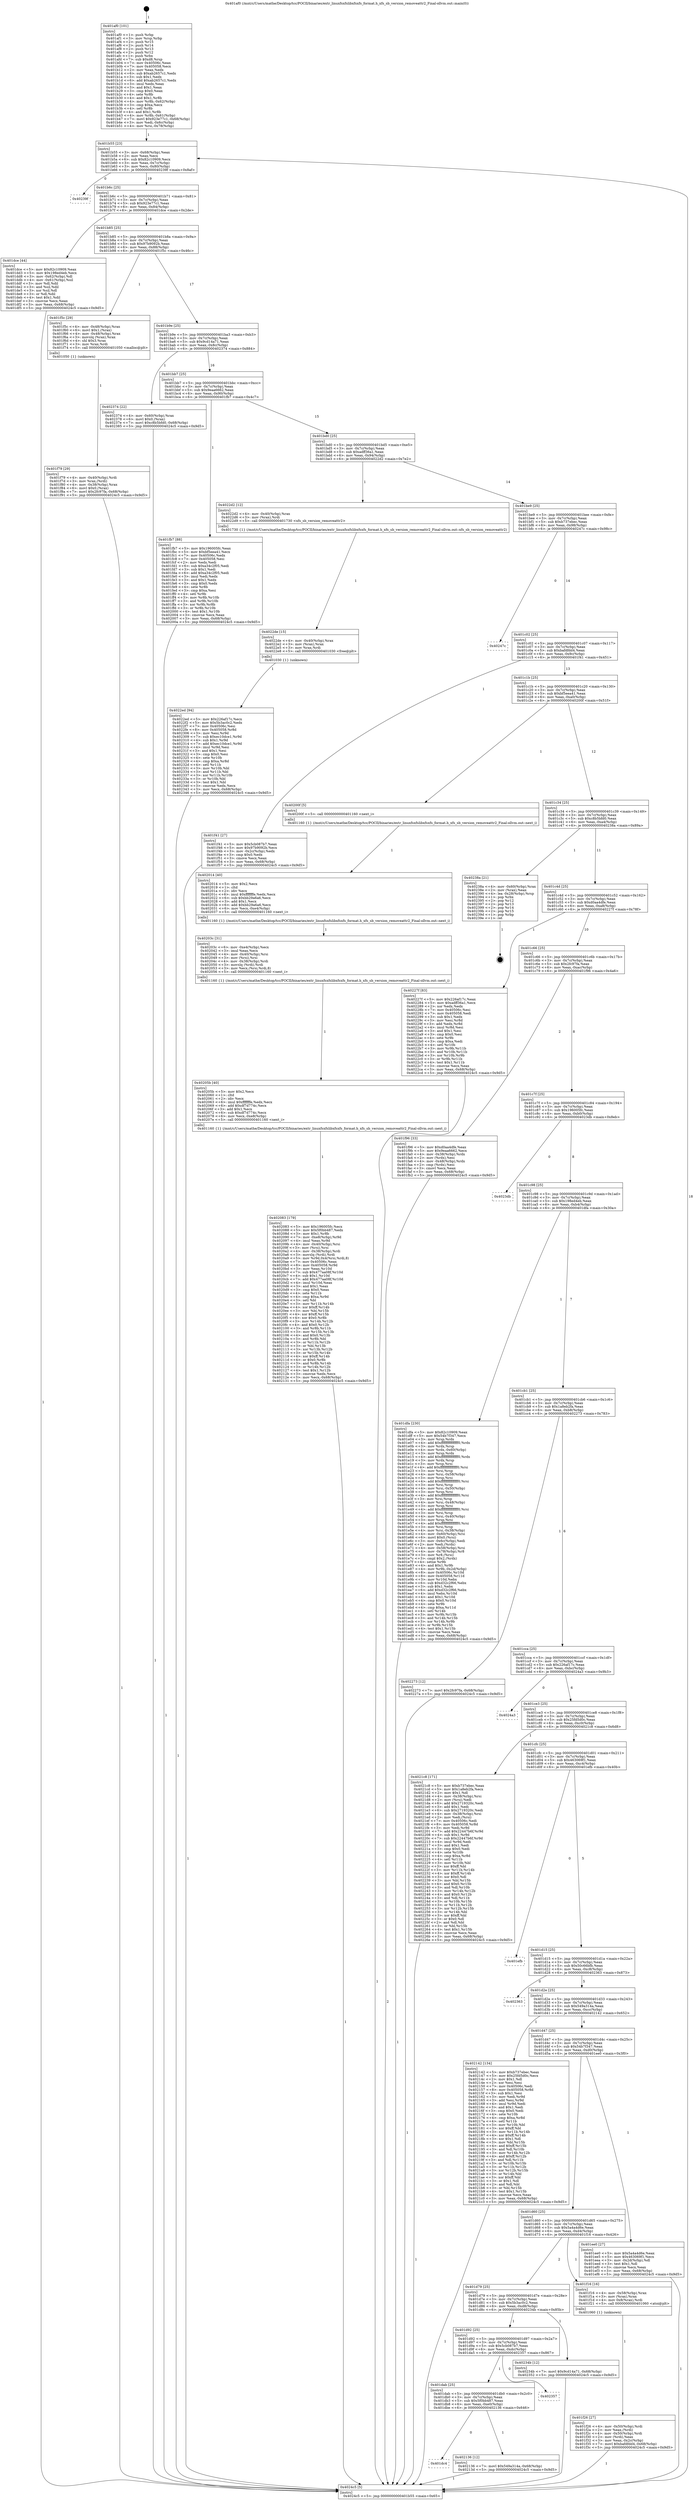 digraph "0x401af0" {
  label = "0x401af0 (/mnt/c/Users/mathe/Desktop/tcc/POCII/binaries/extr_linuxfsxfslibxfsxfs_format.h_xfs_sb_version_removeattr2_Final-ollvm.out::main(0))"
  labelloc = "t"
  node[shape=record]

  Entry [label="",width=0.3,height=0.3,shape=circle,fillcolor=black,style=filled]
  "0x401b55" [label="{
     0x401b55 [23]\l
     | [instrs]\l
     &nbsp;&nbsp;0x401b55 \<+3\>: mov -0x68(%rbp),%eax\l
     &nbsp;&nbsp;0x401b58 \<+2\>: mov %eax,%ecx\l
     &nbsp;&nbsp;0x401b5a \<+6\>: sub $0x82c10909,%ecx\l
     &nbsp;&nbsp;0x401b60 \<+3\>: mov %eax,-0x7c(%rbp)\l
     &nbsp;&nbsp;0x401b63 \<+3\>: mov %ecx,-0x80(%rbp)\l
     &nbsp;&nbsp;0x401b66 \<+6\>: je 000000000040239f \<main+0x8af\>\l
  }"]
  "0x40239f" [label="{
     0x40239f\l
  }", style=dashed]
  "0x401b6c" [label="{
     0x401b6c [25]\l
     | [instrs]\l
     &nbsp;&nbsp;0x401b6c \<+5\>: jmp 0000000000401b71 \<main+0x81\>\l
     &nbsp;&nbsp;0x401b71 \<+3\>: mov -0x7c(%rbp),%eax\l
     &nbsp;&nbsp;0x401b74 \<+5\>: sub $0x923e77c1,%eax\l
     &nbsp;&nbsp;0x401b79 \<+6\>: mov %eax,-0x84(%rbp)\l
     &nbsp;&nbsp;0x401b7f \<+6\>: je 0000000000401dce \<main+0x2de\>\l
  }"]
  Exit [label="",width=0.3,height=0.3,shape=circle,fillcolor=black,style=filled,peripheries=2]
  "0x401dce" [label="{
     0x401dce [44]\l
     | [instrs]\l
     &nbsp;&nbsp;0x401dce \<+5\>: mov $0x82c10909,%eax\l
     &nbsp;&nbsp;0x401dd3 \<+5\>: mov $0x198ed4eb,%ecx\l
     &nbsp;&nbsp;0x401dd8 \<+3\>: mov -0x62(%rbp),%dl\l
     &nbsp;&nbsp;0x401ddb \<+4\>: mov -0x61(%rbp),%sil\l
     &nbsp;&nbsp;0x401ddf \<+3\>: mov %dl,%dil\l
     &nbsp;&nbsp;0x401de2 \<+3\>: and %sil,%dil\l
     &nbsp;&nbsp;0x401de5 \<+3\>: xor %sil,%dl\l
     &nbsp;&nbsp;0x401de8 \<+3\>: or %dl,%dil\l
     &nbsp;&nbsp;0x401deb \<+4\>: test $0x1,%dil\l
     &nbsp;&nbsp;0x401def \<+3\>: cmovne %ecx,%eax\l
     &nbsp;&nbsp;0x401df2 \<+3\>: mov %eax,-0x68(%rbp)\l
     &nbsp;&nbsp;0x401df5 \<+5\>: jmp 00000000004024c5 \<main+0x9d5\>\l
  }"]
  "0x401b85" [label="{
     0x401b85 [25]\l
     | [instrs]\l
     &nbsp;&nbsp;0x401b85 \<+5\>: jmp 0000000000401b8a \<main+0x9a\>\l
     &nbsp;&nbsp;0x401b8a \<+3\>: mov -0x7c(%rbp),%eax\l
     &nbsp;&nbsp;0x401b8d \<+5\>: sub $0x97b9092b,%eax\l
     &nbsp;&nbsp;0x401b92 \<+6\>: mov %eax,-0x88(%rbp)\l
     &nbsp;&nbsp;0x401b98 \<+6\>: je 0000000000401f5c \<main+0x46c\>\l
  }"]
  "0x4024c5" [label="{
     0x4024c5 [5]\l
     | [instrs]\l
     &nbsp;&nbsp;0x4024c5 \<+5\>: jmp 0000000000401b55 \<main+0x65\>\l
  }"]
  "0x401af0" [label="{
     0x401af0 [101]\l
     | [instrs]\l
     &nbsp;&nbsp;0x401af0 \<+1\>: push %rbp\l
     &nbsp;&nbsp;0x401af1 \<+3\>: mov %rsp,%rbp\l
     &nbsp;&nbsp;0x401af4 \<+2\>: push %r15\l
     &nbsp;&nbsp;0x401af6 \<+2\>: push %r14\l
     &nbsp;&nbsp;0x401af8 \<+2\>: push %r13\l
     &nbsp;&nbsp;0x401afa \<+2\>: push %r12\l
     &nbsp;&nbsp;0x401afc \<+1\>: push %rbx\l
     &nbsp;&nbsp;0x401afd \<+7\>: sub $0xd8,%rsp\l
     &nbsp;&nbsp;0x401b04 \<+7\>: mov 0x40506c,%eax\l
     &nbsp;&nbsp;0x401b0b \<+7\>: mov 0x405058,%ecx\l
     &nbsp;&nbsp;0x401b12 \<+2\>: mov %eax,%edx\l
     &nbsp;&nbsp;0x401b14 \<+6\>: sub $0xab2657c1,%edx\l
     &nbsp;&nbsp;0x401b1a \<+3\>: sub $0x1,%edx\l
     &nbsp;&nbsp;0x401b1d \<+6\>: add $0xab2657c1,%edx\l
     &nbsp;&nbsp;0x401b23 \<+3\>: imul %edx,%eax\l
     &nbsp;&nbsp;0x401b26 \<+3\>: and $0x1,%eax\l
     &nbsp;&nbsp;0x401b29 \<+3\>: cmp $0x0,%eax\l
     &nbsp;&nbsp;0x401b2c \<+4\>: sete %r8b\l
     &nbsp;&nbsp;0x401b30 \<+4\>: and $0x1,%r8b\l
     &nbsp;&nbsp;0x401b34 \<+4\>: mov %r8b,-0x62(%rbp)\l
     &nbsp;&nbsp;0x401b38 \<+3\>: cmp $0xa,%ecx\l
     &nbsp;&nbsp;0x401b3b \<+4\>: setl %r8b\l
     &nbsp;&nbsp;0x401b3f \<+4\>: and $0x1,%r8b\l
     &nbsp;&nbsp;0x401b43 \<+4\>: mov %r8b,-0x61(%rbp)\l
     &nbsp;&nbsp;0x401b47 \<+7\>: movl $0x923e77c1,-0x68(%rbp)\l
     &nbsp;&nbsp;0x401b4e \<+3\>: mov %edi,-0x6c(%rbp)\l
     &nbsp;&nbsp;0x401b51 \<+4\>: mov %rsi,-0x78(%rbp)\l
  }"]
  "0x4022ed" [label="{
     0x4022ed [94]\l
     | [instrs]\l
     &nbsp;&nbsp;0x4022ed \<+5\>: mov $0x226af17c,%ecx\l
     &nbsp;&nbsp;0x4022f2 \<+5\>: mov $0x5b3ac0c2,%edx\l
     &nbsp;&nbsp;0x4022f7 \<+7\>: mov 0x40506c,%esi\l
     &nbsp;&nbsp;0x4022fe \<+8\>: mov 0x405058,%r8d\l
     &nbsp;&nbsp;0x402306 \<+3\>: mov %esi,%r9d\l
     &nbsp;&nbsp;0x402309 \<+7\>: sub $0xec10dce1,%r9d\l
     &nbsp;&nbsp;0x402310 \<+4\>: sub $0x1,%r9d\l
     &nbsp;&nbsp;0x402314 \<+7\>: add $0xec10dce1,%r9d\l
     &nbsp;&nbsp;0x40231b \<+4\>: imul %r9d,%esi\l
     &nbsp;&nbsp;0x40231f \<+3\>: and $0x1,%esi\l
     &nbsp;&nbsp;0x402322 \<+3\>: cmp $0x0,%esi\l
     &nbsp;&nbsp;0x402325 \<+4\>: sete %r10b\l
     &nbsp;&nbsp;0x402329 \<+4\>: cmp $0xa,%r8d\l
     &nbsp;&nbsp;0x40232d \<+4\>: setl %r11b\l
     &nbsp;&nbsp;0x402331 \<+3\>: mov %r10b,%bl\l
     &nbsp;&nbsp;0x402334 \<+3\>: and %r11b,%bl\l
     &nbsp;&nbsp;0x402337 \<+3\>: xor %r11b,%r10b\l
     &nbsp;&nbsp;0x40233a \<+3\>: or %r10b,%bl\l
     &nbsp;&nbsp;0x40233d \<+3\>: test $0x1,%bl\l
     &nbsp;&nbsp;0x402340 \<+3\>: cmovne %edx,%ecx\l
     &nbsp;&nbsp;0x402343 \<+3\>: mov %ecx,-0x68(%rbp)\l
     &nbsp;&nbsp;0x402346 \<+5\>: jmp 00000000004024c5 \<main+0x9d5\>\l
  }"]
  "0x401f5c" [label="{
     0x401f5c [29]\l
     | [instrs]\l
     &nbsp;&nbsp;0x401f5c \<+4\>: mov -0x48(%rbp),%rax\l
     &nbsp;&nbsp;0x401f60 \<+6\>: movl $0x1,(%rax)\l
     &nbsp;&nbsp;0x401f66 \<+4\>: mov -0x48(%rbp),%rax\l
     &nbsp;&nbsp;0x401f6a \<+3\>: movslq (%rax),%rax\l
     &nbsp;&nbsp;0x401f6d \<+4\>: shl $0x3,%rax\l
     &nbsp;&nbsp;0x401f71 \<+3\>: mov %rax,%rdi\l
     &nbsp;&nbsp;0x401f74 \<+5\>: call 0000000000401050 \<malloc@plt\>\l
     | [calls]\l
     &nbsp;&nbsp;0x401050 \{1\} (unknown)\l
  }"]
  "0x401b9e" [label="{
     0x401b9e [25]\l
     | [instrs]\l
     &nbsp;&nbsp;0x401b9e \<+5\>: jmp 0000000000401ba3 \<main+0xb3\>\l
     &nbsp;&nbsp;0x401ba3 \<+3\>: mov -0x7c(%rbp),%eax\l
     &nbsp;&nbsp;0x401ba6 \<+5\>: sub $0x9cd14a71,%eax\l
     &nbsp;&nbsp;0x401bab \<+6\>: mov %eax,-0x8c(%rbp)\l
     &nbsp;&nbsp;0x401bb1 \<+6\>: je 0000000000402374 \<main+0x884\>\l
  }"]
  "0x4022de" [label="{
     0x4022de [15]\l
     | [instrs]\l
     &nbsp;&nbsp;0x4022de \<+4\>: mov -0x40(%rbp),%rax\l
     &nbsp;&nbsp;0x4022e2 \<+3\>: mov (%rax),%rax\l
     &nbsp;&nbsp;0x4022e5 \<+3\>: mov %rax,%rdi\l
     &nbsp;&nbsp;0x4022e8 \<+5\>: call 0000000000401030 \<free@plt\>\l
     | [calls]\l
     &nbsp;&nbsp;0x401030 \{1\} (unknown)\l
  }"]
  "0x402374" [label="{
     0x402374 [22]\l
     | [instrs]\l
     &nbsp;&nbsp;0x402374 \<+4\>: mov -0x60(%rbp),%rax\l
     &nbsp;&nbsp;0x402378 \<+6\>: movl $0x0,(%rax)\l
     &nbsp;&nbsp;0x40237e \<+7\>: movl $0xc8b5bfd0,-0x68(%rbp)\l
     &nbsp;&nbsp;0x402385 \<+5\>: jmp 00000000004024c5 \<main+0x9d5\>\l
  }"]
  "0x401bb7" [label="{
     0x401bb7 [25]\l
     | [instrs]\l
     &nbsp;&nbsp;0x401bb7 \<+5\>: jmp 0000000000401bbc \<main+0xcc\>\l
     &nbsp;&nbsp;0x401bbc \<+3\>: mov -0x7c(%rbp),%eax\l
     &nbsp;&nbsp;0x401bbf \<+5\>: sub $0x9eaa6662,%eax\l
     &nbsp;&nbsp;0x401bc4 \<+6\>: mov %eax,-0x90(%rbp)\l
     &nbsp;&nbsp;0x401bca \<+6\>: je 0000000000401fb7 \<main+0x4c7\>\l
  }"]
  "0x401dc4" [label="{
     0x401dc4\l
  }", style=dashed]
  "0x401fb7" [label="{
     0x401fb7 [88]\l
     | [instrs]\l
     &nbsp;&nbsp;0x401fb7 \<+5\>: mov $0x196005fc,%eax\l
     &nbsp;&nbsp;0x401fbc \<+5\>: mov $0xbf5eea41,%ecx\l
     &nbsp;&nbsp;0x401fc1 \<+7\>: mov 0x40506c,%edx\l
     &nbsp;&nbsp;0x401fc8 \<+7\>: mov 0x405058,%esi\l
     &nbsp;&nbsp;0x401fcf \<+2\>: mov %edx,%edi\l
     &nbsp;&nbsp;0x401fd1 \<+6\>: sub $0xa34c2f05,%edi\l
     &nbsp;&nbsp;0x401fd7 \<+3\>: sub $0x1,%edi\l
     &nbsp;&nbsp;0x401fda \<+6\>: add $0xa34c2f05,%edi\l
     &nbsp;&nbsp;0x401fe0 \<+3\>: imul %edi,%edx\l
     &nbsp;&nbsp;0x401fe3 \<+3\>: and $0x1,%edx\l
     &nbsp;&nbsp;0x401fe6 \<+3\>: cmp $0x0,%edx\l
     &nbsp;&nbsp;0x401fe9 \<+4\>: sete %r8b\l
     &nbsp;&nbsp;0x401fed \<+3\>: cmp $0xa,%esi\l
     &nbsp;&nbsp;0x401ff0 \<+4\>: setl %r9b\l
     &nbsp;&nbsp;0x401ff4 \<+3\>: mov %r8b,%r10b\l
     &nbsp;&nbsp;0x401ff7 \<+3\>: and %r9b,%r10b\l
     &nbsp;&nbsp;0x401ffa \<+3\>: xor %r9b,%r8b\l
     &nbsp;&nbsp;0x401ffd \<+3\>: or %r8b,%r10b\l
     &nbsp;&nbsp;0x402000 \<+4\>: test $0x1,%r10b\l
     &nbsp;&nbsp;0x402004 \<+3\>: cmovne %ecx,%eax\l
     &nbsp;&nbsp;0x402007 \<+3\>: mov %eax,-0x68(%rbp)\l
     &nbsp;&nbsp;0x40200a \<+5\>: jmp 00000000004024c5 \<main+0x9d5\>\l
  }"]
  "0x401bd0" [label="{
     0x401bd0 [25]\l
     | [instrs]\l
     &nbsp;&nbsp;0x401bd0 \<+5\>: jmp 0000000000401bd5 \<main+0xe5\>\l
     &nbsp;&nbsp;0x401bd5 \<+3\>: mov -0x7c(%rbp),%eax\l
     &nbsp;&nbsp;0x401bd8 \<+5\>: sub $0xadff36a1,%eax\l
     &nbsp;&nbsp;0x401bdd \<+6\>: mov %eax,-0x94(%rbp)\l
     &nbsp;&nbsp;0x401be3 \<+6\>: je 00000000004022d2 \<main+0x7e2\>\l
  }"]
  "0x402136" [label="{
     0x402136 [12]\l
     | [instrs]\l
     &nbsp;&nbsp;0x402136 \<+7\>: movl $0x549a314a,-0x68(%rbp)\l
     &nbsp;&nbsp;0x40213d \<+5\>: jmp 00000000004024c5 \<main+0x9d5\>\l
  }"]
  "0x4022d2" [label="{
     0x4022d2 [12]\l
     | [instrs]\l
     &nbsp;&nbsp;0x4022d2 \<+4\>: mov -0x40(%rbp),%rax\l
     &nbsp;&nbsp;0x4022d6 \<+3\>: mov (%rax),%rdi\l
     &nbsp;&nbsp;0x4022d9 \<+5\>: call 0000000000401730 \<xfs_sb_version_removeattr2\>\l
     | [calls]\l
     &nbsp;&nbsp;0x401730 \{1\} (/mnt/c/Users/mathe/Desktop/tcc/POCII/binaries/extr_linuxfsxfslibxfsxfs_format.h_xfs_sb_version_removeattr2_Final-ollvm.out::xfs_sb_version_removeattr2)\l
  }"]
  "0x401be9" [label="{
     0x401be9 [25]\l
     | [instrs]\l
     &nbsp;&nbsp;0x401be9 \<+5\>: jmp 0000000000401bee \<main+0xfe\>\l
     &nbsp;&nbsp;0x401bee \<+3\>: mov -0x7c(%rbp),%eax\l
     &nbsp;&nbsp;0x401bf1 \<+5\>: sub $0xb737ebec,%eax\l
     &nbsp;&nbsp;0x401bf6 \<+6\>: mov %eax,-0x98(%rbp)\l
     &nbsp;&nbsp;0x401bfc \<+6\>: je 000000000040247c \<main+0x98c\>\l
  }"]
  "0x401dab" [label="{
     0x401dab [25]\l
     | [instrs]\l
     &nbsp;&nbsp;0x401dab \<+5\>: jmp 0000000000401db0 \<main+0x2c0\>\l
     &nbsp;&nbsp;0x401db0 \<+3\>: mov -0x7c(%rbp),%eax\l
     &nbsp;&nbsp;0x401db3 \<+5\>: sub $0x5f0bb487,%eax\l
     &nbsp;&nbsp;0x401db8 \<+6\>: mov %eax,-0xe0(%rbp)\l
     &nbsp;&nbsp;0x401dbe \<+6\>: je 0000000000402136 \<main+0x646\>\l
  }"]
  "0x40247c" [label="{
     0x40247c\l
  }", style=dashed]
  "0x401c02" [label="{
     0x401c02 [25]\l
     | [instrs]\l
     &nbsp;&nbsp;0x401c02 \<+5\>: jmp 0000000000401c07 \<main+0x117\>\l
     &nbsp;&nbsp;0x401c07 \<+3\>: mov -0x7c(%rbp),%eax\l
     &nbsp;&nbsp;0x401c0a \<+5\>: sub $0xbafdfdd4,%eax\l
     &nbsp;&nbsp;0x401c0f \<+6\>: mov %eax,-0x9c(%rbp)\l
     &nbsp;&nbsp;0x401c15 \<+6\>: je 0000000000401f41 \<main+0x451\>\l
  }"]
  "0x402357" [label="{
     0x402357\l
  }", style=dashed]
  "0x401f41" [label="{
     0x401f41 [27]\l
     | [instrs]\l
     &nbsp;&nbsp;0x401f41 \<+5\>: mov $0x5cb087b7,%eax\l
     &nbsp;&nbsp;0x401f46 \<+5\>: mov $0x97b9092b,%ecx\l
     &nbsp;&nbsp;0x401f4b \<+3\>: mov -0x2c(%rbp),%edx\l
     &nbsp;&nbsp;0x401f4e \<+3\>: cmp $0x0,%edx\l
     &nbsp;&nbsp;0x401f51 \<+3\>: cmove %ecx,%eax\l
     &nbsp;&nbsp;0x401f54 \<+3\>: mov %eax,-0x68(%rbp)\l
     &nbsp;&nbsp;0x401f57 \<+5\>: jmp 00000000004024c5 \<main+0x9d5\>\l
  }"]
  "0x401c1b" [label="{
     0x401c1b [25]\l
     | [instrs]\l
     &nbsp;&nbsp;0x401c1b \<+5\>: jmp 0000000000401c20 \<main+0x130\>\l
     &nbsp;&nbsp;0x401c20 \<+3\>: mov -0x7c(%rbp),%eax\l
     &nbsp;&nbsp;0x401c23 \<+5\>: sub $0xbf5eea41,%eax\l
     &nbsp;&nbsp;0x401c28 \<+6\>: mov %eax,-0xa0(%rbp)\l
     &nbsp;&nbsp;0x401c2e \<+6\>: je 000000000040200f \<main+0x51f\>\l
  }"]
  "0x401d92" [label="{
     0x401d92 [25]\l
     | [instrs]\l
     &nbsp;&nbsp;0x401d92 \<+5\>: jmp 0000000000401d97 \<main+0x2a7\>\l
     &nbsp;&nbsp;0x401d97 \<+3\>: mov -0x7c(%rbp),%eax\l
     &nbsp;&nbsp;0x401d9a \<+5\>: sub $0x5cb087b7,%eax\l
     &nbsp;&nbsp;0x401d9f \<+6\>: mov %eax,-0xdc(%rbp)\l
     &nbsp;&nbsp;0x401da5 \<+6\>: je 0000000000402357 \<main+0x867\>\l
  }"]
  "0x40200f" [label="{
     0x40200f [5]\l
     | [instrs]\l
     &nbsp;&nbsp;0x40200f \<+5\>: call 0000000000401160 \<next_i\>\l
     | [calls]\l
     &nbsp;&nbsp;0x401160 \{1\} (/mnt/c/Users/mathe/Desktop/tcc/POCII/binaries/extr_linuxfsxfslibxfsxfs_format.h_xfs_sb_version_removeattr2_Final-ollvm.out::next_i)\l
  }"]
  "0x401c34" [label="{
     0x401c34 [25]\l
     | [instrs]\l
     &nbsp;&nbsp;0x401c34 \<+5\>: jmp 0000000000401c39 \<main+0x149\>\l
     &nbsp;&nbsp;0x401c39 \<+3\>: mov -0x7c(%rbp),%eax\l
     &nbsp;&nbsp;0x401c3c \<+5\>: sub $0xc8b5bfd0,%eax\l
     &nbsp;&nbsp;0x401c41 \<+6\>: mov %eax,-0xa4(%rbp)\l
     &nbsp;&nbsp;0x401c47 \<+6\>: je 000000000040238a \<main+0x89a\>\l
  }"]
  "0x40234b" [label="{
     0x40234b [12]\l
     | [instrs]\l
     &nbsp;&nbsp;0x40234b \<+7\>: movl $0x9cd14a71,-0x68(%rbp)\l
     &nbsp;&nbsp;0x402352 \<+5\>: jmp 00000000004024c5 \<main+0x9d5\>\l
  }"]
  "0x40238a" [label="{
     0x40238a [21]\l
     | [instrs]\l
     &nbsp;&nbsp;0x40238a \<+4\>: mov -0x60(%rbp),%rax\l
     &nbsp;&nbsp;0x40238e \<+2\>: mov (%rax),%eax\l
     &nbsp;&nbsp;0x402390 \<+4\>: lea -0x28(%rbp),%rsp\l
     &nbsp;&nbsp;0x402394 \<+1\>: pop %rbx\l
     &nbsp;&nbsp;0x402395 \<+2\>: pop %r12\l
     &nbsp;&nbsp;0x402397 \<+2\>: pop %r13\l
     &nbsp;&nbsp;0x402399 \<+2\>: pop %r14\l
     &nbsp;&nbsp;0x40239b \<+2\>: pop %r15\l
     &nbsp;&nbsp;0x40239d \<+1\>: pop %rbp\l
     &nbsp;&nbsp;0x40239e \<+1\>: ret\l
  }"]
  "0x401c4d" [label="{
     0x401c4d [25]\l
     | [instrs]\l
     &nbsp;&nbsp;0x401c4d \<+5\>: jmp 0000000000401c52 \<main+0x162\>\l
     &nbsp;&nbsp;0x401c52 \<+3\>: mov -0x7c(%rbp),%eax\l
     &nbsp;&nbsp;0x401c55 \<+5\>: sub $0xd0aa4dfe,%eax\l
     &nbsp;&nbsp;0x401c5a \<+6\>: mov %eax,-0xa8(%rbp)\l
     &nbsp;&nbsp;0x401c60 \<+6\>: je 000000000040227f \<main+0x78f\>\l
  }"]
  "0x402083" [label="{
     0x402083 [179]\l
     | [instrs]\l
     &nbsp;&nbsp;0x402083 \<+5\>: mov $0x196005fc,%ecx\l
     &nbsp;&nbsp;0x402088 \<+5\>: mov $0x5f0bb487,%edx\l
     &nbsp;&nbsp;0x40208d \<+3\>: mov $0x1,%r8b\l
     &nbsp;&nbsp;0x402090 \<+7\>: mov -0xe8(%rbp),%r9d\l
     &nbsp;&nbsp;0x402097 \<+4\>: imul %eax,%r9d\l
     &nbsp;&nbsp;0x40209b \<+4\>: mov -0x40(%rbp),%rsi\l
     &nbsp;&nbsp;0x40209f \<+3\>: mov (%rsi),%rsi\l
     &nbsp;&nbsp;0x4020a2 \<+4\>: mov -0x38(%rbp),%rdi\l
     &nbsp;&nbsp;0x4020a6 \<+3\>: movslq (%rdi),%rdi\l
     &nbsp;&nbsp;0x4020a9 \<+5\>: mov %r9d,0x4(%rsi,%rdi,8)\l
     &nbsp;&nbsp;0x4020ae \<+7\>: mov 0x40506c,%eax\l
     &nbsp;&nbsp;0x4020b5 \<+8\>: mov 0x405058,%r9d\l
     &nbsp;&nbsp;0x4020bd \<+3\>: mov %eax,%r10d\l
     &nbsp;&nbsp;0x4020c0 \<+7\>: sub $0x477aa08f,%r10d\l
     &nbsp;&nbsp;0x4020c7 \<+4\>: sub $0x1,%r10d\l
     &nbsp;&nbsp;0x4020cb \<+7\>: add $0x477aa08f,%r10d\l
     &nbsp;&nbsp;0x4020d2 \<+4\>: imul %r10d,%eax\l
     &nbsp;&nbsp;0x4020d6 \<+3\>: and $0x1,%eax\l
     &nbsp;&nbsp;0x4020d9 \<+3\>: cmp $0x0,%eax\l
     &nbsp;&nbsp;0x4020dc \<+4\>: sete %r11b\l
     &nbsp;&nbsp;0x4020e0 \<+4\>: cmp $0xa,%r9d\l
     &nbsp;&nbsp;0x4020e4 \<+3\>: setl %bl\l
     &nbsp;&nbsp;0x4020e7 \<+3\>: mov %r11b,%r14b\l
     &nbsp;&nbsp;0x4020ea \<+4\>: xor $0xff,%r14b\l
     &nbsp;&nbsp;0x4020ee \<+3\>: mov %bl,%r15b\l
     &nbsp;&nbsp;0x4020f1 \<+4\>: xor $0xff,%r15b\l
     &nbsp;&nbsp;0x4020f5 \<+4\>: xor $0x0,%r8b\l
     &nbsp;&nbsp;0x4020f9 \<+3\>: mov %r14b,%r12b\l
     &nbsp;&nbsp;0x4020fc \<+4\>: and $0x0,%r12b\l
     &nbsp;&nbsp;0x402100 \<+3\>: and %r8b,%r11b\l
     &nbsp;&nbsp;0x402103 \<+3\>: mov %r15b,%r13b\l
     &nbsp;&nbsp;0x402106 \<+4\>: and $0x0,%r13b\l
     &nbsp;&nbsp;0x40210a \<+3\>: and %r8b,%bl\l
     &nbsp;&nbsp;0x40210d \<+3\>: or %r11b,%r12b\l
     &nbsp;&nbsp;0x402110 \<+3\>: or %bl,%r13b\l
     &nbsp;&nbsp;0x402113 \<+3\>: xor %r13b,%r12b\l
     &nbsp;&nbsp;0x402116 \<+3\>: or %r15b,%r14b\l
     &nbsp;&nbsp;0x402119 \<+4\>: xor $0xff,%r14b\l
     &nbsp;&nbsp;0x40211d \<+4\>: or $0x0,%r8b\l
     &nbsp;&nbsp;0x402121 \<+3\>: and %r8b,%r14b\l
     &nbsp;&nbsp;0x402124 \<+3\>: or %r14b,%r12b\l
     &nbsp;&nbsp;0x402127 \<+4\>: test $0x1,%r12b\l
     &nbsp;&nbsp;0x40212b \<+3\>: cmovne %edx,%ecx\l
     &nbsp;&nbsp;0x40212e \<+3\>: mov %ecx,-0x68(%rbp)\l
     &nbsp;&nbsp;0x402131 \<+5\>: jmp 00000000004024c5 \<main+0x9d5\>\l
  }"]
  "0x40227f" [label="{
     0x40227f [83]\l
     | [instrs]\l
     &nbsp;&nbsp;0x40227f \<+5\>: mov $0x226af17c,%eax\l
     &nbsp;&nbsp;0x402284 \<+5\>: mov $0xadff36a1,%ecx\l
     &nbsp;&nbsp;0x402289 \<+2\>: xor %edx,%edx\l
     &nbsp;&nbsp;0x40228b \<+7\>: mov 0x40506c,%esi\l
     &nbsp;&nbsp;0x402292 \<+7\>: mov 0x405058,%edi\l
     &nbsp;&nbsp;0x402299 \<+3\>: sub $0x1,%edx\l
     &nbsp;&nbsp;0x40229c \<+3\>: mov %esi,%r8d\l
     &nbsp;&nbsp;0x40229f \<+3\>: add %edx,%r8d\l
     &nbsp;&nbsp;0x4022a2 \<+4\>: imul %r8d,%esi\l
     &nbsp;&nbsp;0x4022a6 \<+3\>: and $0x1,%esi\l
     &nbsp;&nbsp;0x4022a9 \<+3\>: cmp $0x0,%esi\l
     &nbsp;&nbsp;0x4022ac \<+4\>: sete %r9b\l
     &nbsp;&nbsp;0x4022b0 \<+3\>: cmp $0xa,%edi\l
     &nbsp;&nbsp;0x4022b3 \<+4\>: setl %r10b\l
     &nbsp;&nbsp;0x4022b7 \<+3\>: mov %r9b,%r11b\l
     &nbsp;&nbsp;0x4022ba \<+3\>: and %r10b,%r11b\l
     &nbsp;&nbsp;0x4022bd \<+3\>: xor %r10b,%r9b\l
     &nbsp;&nbsp;0x4022c0 \<+3\>: or %r9b,%r11b\l
     &nbsp;&nbsp;0x4022c3 \<+4\>: test $0x1,%r11b\l
     &nbsp;&nbsp;0x4022c7 \<+3\>: cmovne %ecx,%eax\l
     &nbsp;&nbsp;0x4022ca \<+3\>: mov %eax,-0x68(%rbp)\l
     &nbsp;&nbsp;0x4022cd \<+5\>: jmp 00000000004024c5 \<main+0x9d5\>\l
  }"]
  "0x401c66" [label="{
     0x401c66 [25]\l
     | [instrs]\l
     &nbsp;&nbsp;0x401c66 \<+5\>: jmp 0000000000401c6b \<main+0x17b\>\l
     &nbsp;&nbsp;0x401c6b \<+3\>: mov -0x7c(%rbp),%eax\l
     &nbsp;&nbsp;0x401c6e \<+5\>: sub $0x2fc97fa,%eax\l
     &nbsp;&nbsp;0x401c73 \<+6\>: mov %eax,-0xac(%rbp)\l
     &nbsp;&nbsp;0x401c79 \<+6\>: je 0000000000401f96 \<main+0x4a6\>\l
  }"]
  "0x40205b" [label="{
     0x40205b [40]\l
     | [instrs]\l
     &nbsp;&nbsp;0x40205b \<+5\>: mov $0x2,%ecx\l
     &nbsp;&nbsp;0x402060 \<+1\>: cltd\l
     &nbsp;&nbsp;0x402061 \<+2\>: idiv %ecx\l
     &nbsp;&nbsp;0x402063 \<+6\>: imul $0xfffffffe,%edx,%ecx\l
     &nbsp;&nbsp;0x402069 \<+6\>: add $0xdf7d774c,%ecx\l
     &nbsp;&nbsp;0x40206f \<+3\>: add $0x1,%ecx\l
     &nbsp;&nbsp;0x402072 \<+6\>: sub $0xdf7d774c,%ecx\l
     &nbsp;&nbsp;0x402078 \<+6\>: mov %ecx,-0xe8(%rbp)\l
     &nbsp;&nbsp;0x40207e \<+5\>: call 0000000000401160 \<next_i\>\l
     | [calls]\l
     &nbsp;&nbsp;0x401160 \{1\} (/mnt/c/Users/mathe/Desktop/tcc/POCII/binaries/extr_linuxfsxfslibxfsxfs_format.h_xfs_sb_version_removeattr2_Final-ollvm.out::next_i)\l
  }"]
  "0x401f96" [label="{
     0x401f96 [33]\l
     | [instrs]\l
     &nbsp;&nbsp;0x401f96 \<+5\>: mov $0xd0aa4dfe,%eax\l
     &nbsp;&nbsp;0x401f9b \<+5\>: mov $0x9eaa6662,%ecx\l
     &nbsp;&nbsp;0x401fa0 \<+4\>: mov -0x38(%rbp),%rdx\l
     &nbsp;&nbsp;0x401fa4 \<+2\>: mov (%rdx),%esi\l
     &nbsp;&nbsp;0x401fa6 \<+4\>: mov -0x48(%rbp),%rdx\l
     &nbsp;&nbsp;0x401faa \<+2\>: cmp (%rdx),%esi\l
     &nbsp;&nbsp;0x401fac \<+3\>: cmovl %ecx,%eax\l
     &nbsp;&nbsp;0x401faf \<+3\>: mov %eax,-0x68(%rbp)\l
     &nbsp;&nbsp;0x401fb2 \<+5\>: jmp 00000000004024c5 \<main+0x9d5\>\l
  }"]
  "0x401c7f" [label="{
     0x401c7f [25]\l
     | [instrs]\l
     &nbsp;&nbsp;0x401c7f \<+5\>: jmp 0000000000401c84 \<main+0x194\>\l
     &nbsp;&nbsp;0x401c84 \<+3\>: mov -0x7c(%rbp),%eax\l
     &nbsp;&nbsp;0x401c87 \<+5\>: sub $0x196005fc,%eax\l
     &nbsp;&nbsp;0x401c8c \<+6\>: mov %eax,-0xb0(%rbp)\l
     &nbsp;&nbsp;0x401c92 \<+6\>: je 00000000004023db \<main+0x8eb\>\l
  }"]
  "0x40203c" [label="{
     0x40203c [31]\l
     | [instrs]\l
     &nbsp;&nbsp;0x40203c \<+6\>: mov -0xe4(%rbp),%ecx\l
     &nbsp;&nbsp;0x402042 \<+3\>: imul %eax,%ecx\l
     &nbsp;&nbsp;0x402045 \<+4\>: mov -0x40(%rbp),%rsi\l
     &nbsp;&nbsp;0x402049 \<+3\>: mov (%rsi),%rsi\l
     &nbsp;&nbsp;0x40204c \<+4\>: mov -0x38(%rbp),%rdi\l
     &nbsp;&nbsp;0x402050 \<+3\>: movslq (%rdi),%rdi\l
     &nbsp;&nbsp;0x402053 \<+3\>: mov %ecx,(%rsi,%rdi,8)\l
     &nbsp;&nbsp;0x402056 \<+5\>: call 0000000000401160 \<next_i\>\l
     | [calls]\l
     &nbsp;&nbsp;0x401160 \{1\} (/mnt/c/Users/mathe/Desktop/tcc/POCII/binaries/extr_linuxfsxfslibxfsxfs_format.h_xfs_sb_version_removeattr2_Final-ollvm.out::next_i)\l
  }"]
  "0x4023db" [label="{
     0x4023db\l
  }", style=dashed]
  "0x401c98" [label="{
     0x401c98 [25]\l
     | [instrs]\l
     &nbsp;&nbsp;0x401c98 \<+5\>: jmp 0000000000401c9d \<main+0x1ad\>\l
     &nbsp;&nbsp;0x401c9d \<+3\>: mov -0x7c(%rbp),%eax\l
     &nbsp;&nbsp;0x401ca0 \<+5\>: sub $0x198ed4eb,%eax\l
     &nbsp;&nbsp;0x401ca5 \<+6\>: mov %eax,-0xb4(%rbp)\l
     &nbsp;&nbsp;0x401cab \<+6\>: je 0000000000401dfa \<main+0x30a\>\l
  }"]
  "0x402014" [label="{
     0x402014 [40]\l
     | [instrs]\l
     &nbsp;&nbsp;0x402014 \<+5\>: mov $0x2,%ecx\l
     &nbsp;&nbsp;0x402019 \<+1\>: cltd\l
     &nbsp;&nbsp;0x40201a \<+2\>: idiv %ecx\l
     &nbsp;&nbsp;0x40201c \<+6\>: imul $0xfffffffe,%edx,%ecx\l
     &nbsp;&nbsp;0x402022 \<+6\>: sub $0xbb29a6a6,%ecx\l
     &nbsp;&nbsp;0x402028 \<+3\>: add $0x1,%ecx\l
     &nbsp;&nbsp;0x40202b \<+6\>: add $0xbb29a6a6,%ecx\l
     &nbsp;&nbsp;0x402031 \<+6\>: mov %ecx,-0xe4(%rbp)\l
     &nbsp;&nbsp;0x402037 \<+5\>: call 0000000000401160 \<next_i\>\l
     | [calls]\l
     &nbsp;&nbsp;0x401160 \{1\} (/mnt/c/Users/mathe/Desktop/tcc/POCII/binaries/extr_linuxfsxfslibxfsxfs_format.h_xfs_sb_version_removeattr2_Final-ollvm.out::next_i)\l
  }"]
  "0x401dfa" [label="{
     0x401dfa [230]\l
     | [instrs]\l
     &nbsp;&nbsp;0x401dfa \<+5\>: mov $0x82c10909,%eax\l
     &nbsp;&nbsp;0x401dff \<+5\>: mov $0x54b7f347,%ecx\l
     &nbsp;&nbsp;0x401e04 \<+3\>: mov %rsp,%rdx\l
     &nbsp;&nbsp;0x401e07 \<+4\>: add $0xfffffffffffffff0,%rdx\l
     &nbsp;&nbsp;0x401e0b \<+3\>: mov %rdx,%rsp\l
     &nbsp;&nbsp;0x401e0e \<+4\>: mov %rdx,-0x60(%rbp)\l
     &nbsp;&nbsp;0x401e12 \<+3\>: mov %rsp,%rdx\l
     &nbsp;&nbsp;0x401e15 \<+4\>: add $0xfffffffffffffff0,%rdx\l
     &nbsp;&nbsp;0x401e19 \<+3\>: mov %rdx,%rsp\l
     &nbsp;&nbsp;0x401e1c \<+3\>: mov %rsp,%rsi\l
     &nbsp;&nbsp;0x401e1f \<+4\>: add $0xfffffffffffffff0,%rsi\l
     &nbsp;&nbsp;0x401e23 \<+3\>: mov %rsi,%rsp\l
     &nbsp;&nbsp;0x401e26 \<+4\>: mov %rsi,-0x58(%rbp)\l
     &nbsp;&nbsp;0x401e2a \<+3\>: mov %rsp,%rsi\l
     &nbsp;&nbsp;0x401e2d \<+4\>: add $0xfffffffffffffff0,%rsi\l
     &nbsp;&nbsp;0x401e31 \<+3\>: mov %rsi,%rsp\l
     &nbsp;&nbsp;0x401e34 \<+4\>: mov %rsi,-0x50(%rbp)\l
     &nbsp;&nbsp;0x401e38 \<+3\>: mov %rsp,%rsi\l
     &nbsp;&nbsp;0x401e3b \<+4\>: add $0xfffffffffffffff0,%rsi\l
     &nbsp;&nbsp;0x401e3f \<+3\>: mov %rsi,%rsp\l
     &nbsp;&nbsp;0x401e42 \<+4\>: mov %rsi,-0x48(%rbp)\l
     &nbsp;&nbsp;0x401e46 \<+3\>: mov %rsp,%rsi\l
     &nbsp;&nbsp;0x401e49 \<+4\>: add $0xfffffffffffffff0,%rsi\l
     &nbsp;&nbsp;0x401e4d \<+3\>: mov %rsi,%rsp\l
     &nbsp;&nbsp;0x401e50 \<+4\>: mov %rsi,-0x40(%rbp)\l
     &nbsp;&nbsp;0x401e54 \<+3\>: mov %rsp,%rsi\l
     &nbsp;&nbsp;0x401e57 \<+4\>: add $0xfffffffffffffff0,%rsi\l
     &nbsp;&nbsp;0x401e5b \<+3\>: mov %rsi,%rsp\l
     &nbsp;&nbsp;0x401e5e \<+4\>: mov %rsi,-0x38(%rbp)\l
     &nbsp;&nbsp;0x401e62 \<+4\>: mov -0x60(%rbp),%rsi\l
     &nbsp;&nbsp;0x401e66 \<+6\>: movl $0x0,(%rsi)\l
     &nbsp;&nbsp;0x401e6c \<+3\>: mov -0x6c(%rbp),%edi\l
     &nbsp;&nbsp;0x401e6f \<+2\>: mov %edi,(%rdx)\l
     &nbsp;&nbsp;0x401e71 \<+4\>: mov -0x58(%rbp),%rsi\l
     &nbsp;&nbsp;0x401e75 \<+4\>: mov -0x78(%rbp),%r8\l
     &nbsp;&nbsp;0x401e79 \<+3\>: mov %r8,(%rsi)\l
     &nbsp;&nbsp;0x401e7c \<+3\>: cmpl $0x2,(%rdx)\l
     &nbsp;&nbsp;0x401e7f \<+4\>: setne %r9b\l
     &nbsp;&nbsp;0x401e83 \<+4\>: and $0x1,%r9b\l
     &nbsp;&nbsp;0x401e87 \<+4\>: mov %r9b,-0x2d(%rbp)\l
     &nbsp;&nbsp;0x401e8b \<+8\>: mov 0x40506c,%r10d\l
     &nbsp;&nbsp;0x401e93 \<+8\>: mov 0x405058,%r11d\l
     &nbsp;&nbsp;0x401e9b \<+3\>: mov %r10d,%ebx\l
     &nbsp;&nbsp;0x401e9e \<+6\>: sub $0xd32c2f66,%ebx\l
     &nbsp;&nbsp;0x401ea4 \<+3\>: sub $0x1,%ebx\l
     &nbsp;&nbsp;0x401ea7 \<+6\>: add $0xd32c2f66,%ebx\l
     &nbsp;&nbsp;0x401ead \<+4\>: imul %ebx,%r10d\l
     &nbsp;&nbsp;0x401eb1 \<+4\>: and $0x1,%r10d\l
     &nbsp;&nbsp;0x401eb5 \<+4\>: cmp $0x0,%r10d\l
     &nbsp;&nbsp;0x401eb9 \<+4\>: sete %r9b\l
     &nbsp;&nbsp;0x401ebd \<+4\>: cmp $0xa,%r11d\l
     &nbsp;&nbsp;0x401ec1 \<+4\>: setl %r14b\l
     &nbsp;&nbsp;0x401ec5 \<+3\>: mov %r9b,%r15b\l
     &nbsp;&nbsp;0x401ec8 \<+3\>: and %r14b,%r15b\l
     &nbsp;&nbsp;0x401ecb \<+3\>: xor %r14b,%r9b\l
     &nbsp;&nbsp;0x401ece \<+3\>: or %r9b,%r15b\l
     &nbsp;&nbsp;0x401ed1 \<+4\>: test $0x1,%r15b\l
     &nbsp;&nbsp;0x401ed5 \<+3\>: cmovne %ecx,%eax\l
     &nbsp;&nbsp;0x401ed8 \<+3\>: mov %eax,-0x68(%rbp)\l
     &nbsp;&nbsp;0x401edb \<+5\>: jmp 00000000004024c5 \<main+0x9d5\>\l
  }"]
  "0x401cb1" [label="{
     0x401cb1 [25]\l
     | [instrs]\l
     &nbsp;&nbsp;0x401cb1 \<+5\>: jmp 0000000000401cb6 \<main+0x1c6\>\l
     &nbsp;&nbsp;0x401cb6 \<+3\>: mov -0x7c(%rbp),%eax\l
     &nbsp;&nbsp;0x401cb9 \<+5\>: sub $0x1a8eb2fa,%eax\l
     &nbsp;&nbsp;0x401cbe \<+6\>: mov %eax,-0xb8(%rbp)\l
     &nbsp;&nbsp;0x401cc4 \<+6\>: je 0000000000402273 \<main+0x783\>\l
  }"]
  "0x401f79" [label="{
     0x401f79 [29]\l
     | [instrs]\l
     &nbsp;&nbsp;0x401f79 \<+4\>: mov -0x40(%rbp),%rdi\l
     &nbsp;&nbsp;0x401f7d \<+3\>: mov %rax,(%rdi)\l
     &nbsp;&nbsp;0x401f80 \<+4\>: mov -0x38(%rbp),%rax\l
     &nbsp;&nbsp;0x401f84 \<+6\>: movl $0x0,(%rax)\l
     &nbsp;&nbsp;0x401f8a \<+7\>: movl $0x2fc97fa,-0x68(%rbp)\l
     &nbsp;&nbsp;0x401f91 \<+5\>: jmp 00000000004024c5 \<main+0x9d5\>\l
  }"]
  "0x402273" [label="{
     0x402273 [12]\l
     | [instrs]\l
     &nbsp;&nbsp;0x402273 \<+7\>: movl $0x2fc97fa,-0x68(%rbp)\l
     &nbsp;&nbsp;0x40227a \<+5\>: jmp 00000000004024c5 \<main+0x9d5\>\l
  }"]
  "0x401cca" [label="{
     0x401cca [25]\l
     | [instrs]\l
     &nbsp;&nbsp;0x401cca \<+5\>: jmp 0000000000401ccf \<main+0x1df\>\l
     &nbsp;&nbsp;0x401ccf \<+3\>: mov -0x7c(%rbp),%eax\l
     &nbsp;&nbsp;0x401cd2 \<+5\>: sub $0x226af17c,%eax\l
     &nbsp;&nbsp;0x401cd7 \<+6\>: mov %eax,-0xbc(%rbp)\l
     &nbsp;&nbsp;0x401cdd \<+6\>: je 00000000004024a3 \<main+0x9b3\>\l
  }"]
  "0x401f26" [label="{
     0x401f26 [27]\l
     | [instrs]\l
     &nbsp;&nbsp;0x401f26 \<+4\>: mov -0x50(%rbp),%rdi\l
     &nbsp;&nbsp;0x401f2a \<+2\>: mov %eax,(%rdi)\l
     &nbsp;&nbsp;0x401f2c \<+4\>: mov -0x50(%rbp),%rdi\l
     &nbsp;&nbsp;0x401f30 \<+2\>: mov (%rdi),%eax\l
     &nbsp;&nbsp;0x401f32 \<+3\>: mov %eax,-0x2c(%rbp)\l
     &nbsp;&nbsp;0x401f35 \<+7\>: movl $0xbafdfdd4,-0x68(%rbp)\l
     &nbsp;&nbsp;0x401f3c \<+5\>: jmp 00000000004024c5 \<main+0x9d5\>\l
  }"]
  "0x4024a3" [label="{
     0x4024a3\l
  }", style=dashed]
  "0x401ce3" [label="{
     0x401ce3 [25]\l
     | [instrs]\l
     &nbsp;&nbsp;0x401ce3 \<+5\>: jmp 0000000000401ce8 \<main+0x1f8\>\l
     &nbsp;&nbsp;0x401ce8 \<+3\>: mov -0x7c(%rbp),%eax\l
     &nbsp;&nbsp;0x401ceb \<+5\>: sub $0x25fd5d0c,%eax\l
     &nbsp;&nbsp;0x401cf0 \<+6\>: mov %eax,-0xc0(%rbp)\l
     &nbsp;&nbsp;0x401cf6 \<+6\>: je 00000000004021c8 \<main+0x6d8\>\l
  }"]
  "0x401d79" [label="{
     0x401d79 [25]\l
     | [instrs]\l
     &nbsp;&nbsp;0x401d79 \<+5\>: jmp 0000000000401d7e \<main+0x28e\>\l
     &nbsp;&nbsp;0x401d7e \<+3\>: mov -0x7c(%rbp),%eax\l
     &nbsp;&nbsp;0x401d81 \<+5\>: sub $0x5b3ac0c2,%eax\l
     &nbsp;&nbsp;0x401d86 \<+6\>: mov %eax,-0xd8(%rbp)\l
     &nbsp;&nbsp;0x401d8c \<+6\>: je 000000000040234b \<main+0x85b\>\l
  }"]
  "0x4021c8" [label="{
     0x4021c8 [171]\l
     | [instrs]\l
     &nbsp;&nbsp;0x4021c8 \<+5\>: mov $0xb737ebec,%eax\l
     &nbsp;&nbsp;0x4021cd \<+5\>: mov $0x1a8eb2fa,%ecx\l
     &nbsp;&nbsp;0x4021d2 \<+2\>: mov $0x1,%dl\l
     &nbsp;&nbsp;0x4021d4 \<+4\>: mov -0x38(%rbp),%rsi\l
     &nbsp;&nbsp;0x4021d8 \<+2\>: mov (%rsi),%edi\l
     &nbsp;&nbsp;0x4021da \<+6\>: add $0x2719320c,%edi\l
     &nbsp;&nbsp;0x4021e0 \<+3\>: add $0x1,%edi\l
     &nbsp;&nbsp;0x4021e3 \<+6\>: sub $0x2719320c,%edi\l
     &nbsp;&nbsp;0x4021e9 \<+4\>: mov -0x38(%rbp),%rsi\l
     &nbsp;&nbsp;0x4021ed \<+2\>: mov %edi,(%rsi)\l
     &nbsp;&nbsp;0x4021ef \<+7\>: mov 0x40506c,%edi\l
     &nbsp;&nbsp;0x4021f6 \<+8\>: mov 0x405058,%r8d\l
     &nbsp;&nbsp;0x4021fe \<+3\>: mov %edi,%r9d\l
     &nbsp;&nbsp;0x402201 \<+7\>: add $0x22447b6f,%r9d\l
     &nbsp;&nbsp;0x402208 \<+4\>: sub $0x1,%r9d\l
     &nbsp;&nbsp;0x40220c \<+7\>: sub $0x22447b6f,%r9d\l
     &nbsp;&nbsp;0x402213 \<+4\>: imul %r9d,%edi\l
     &nbsp;&nbsp;0x402217 \<+3\>: and $0x1,%edi\l
     &nbsp;&nbsp;0x40221a \<+3\>: cmp $0x0,%edi\l
     &nbsp;&nbsp;0x40221d \<+4\>: sete %r10b\l
     &nbsp;&nbsp;0x402221 \<+4\>: cmp $0xa,%r8d\l
     &nbsp;&nbsp;0x402225 \<+4\>: setl %r11b\l
     &nbsp;&nbsp;0x402229 \<+3\>: mov %r10b,%bl\l
     &nbsp;&nbsp;0x40222c \<+3\>: xor $0xff,%bl\l
     &nbsp;&nbsp;0x40222f \<+3\>: mov %r11b,%r14b\l
     &nbsp;&nbsp;0x402232 \<+4\>: xor $0xff,%r14b\l
     &nbsp;&nbsp;0x402236 \<+3\>: xor $0x0,%dl\l
     &nbsp;&nbsp;0x402239 \<+3\>: mov %bl,%r15b\l
     &nbsp;&nbsp;0x40223c \<+4\>: and $0x0,%r15b\l
     &nbsp;&nbsp;0x402240 \<+3\>: and %dl,%r10b\l
     &nbsp;&nbsp;0x402243 \<+3\>: mov %r14b,%r12b\l
     &nbsp;&nbsp;0x402246 \<+4\>: and $0x0,%r12b\l
     &nbsp;&nbsp;0x40224a \<+3\>: and %dl,%r11b\l
     &nbsp;&nbsp;0x40224d \<+3\>: or %r10b,%r15b\l
     &nbsp;&nbsp;0x402250 \<+3\>: or %r11b,%r12b\l
     &nbsp;&nbsp;0x402253 \<+3\>: xor %r12b,%r15b\l
     &nbsp;&nbsp;0x402256 \<+3\>: or %r14b,%bl\l
     &nbsp;&nbsp;0x402259 \<+3\>: xor $0xff,%bl\l
     &nbsp;&nbsp;0x40225c \<+3\>: or $0x0,%dl\l
     &nbsp;&nbsp;0x40225f \<+2\>: and %dl,%bl\l
     &nbsp;&nbsp;0x402261 \<+3\>: or %bl,%r15b\l
     &nbsp;&nbsp;0x402264 \<+4\>: test $0x1,%r15b\l
     &nbsp;&nbsp;0x402268 \<+3\>: cmovne %ecx,%eax\l
     &nbsp;&nbsp;0x40226b \<+3\>: mov %eax,-0x68(%rbp)\l
     &nbsp;&nbsp;0x40226e \<+5\>: jmp 00000000004024c5 \<main+0x9d5\>\l
  }"]
  "0x401cfc" [label="{
     0x401cfc [25]\l
     | [instrs]\l
     &nbsp;&nbsp;0x401cfc \<+5\>: jmp 0000000000401d01 \<main+0x211\>\l
     &nbsp;&nbsp;0x401d01 \<+3\>: mov -0x7c(%rbp),%eax\l
     &nbsp;&nbsp;0x401d04 \<+5\>: sub $0x463069f1,%eax\l
     &nbsp;&nbsp;0x401d09 \<+6\>: mov %eax,-0xc4(%rbp)\l
     &nbsp;&nbsp;0x401d0f \<+6\>: je 0000000000401efb \<main+0x40b\>\l
  }"]
  "0x401f16" [label="{
     0x401f16 [16]\l
     | [instrs]\l
     &nbsp;&nbsp;0x401f16 \<+4\>: mov -0x58(%rbp),%rax\l
     &nbsp;&nbsp;0x401f1a \<+3\>: mov (%rax),%rax\l
     &nbsp;&nbsp;0x401f1d \<+4\>: mov 0x8(%rax),%rdi\l
     &nbsp;&nbsp;0x401f21 \<+5\>: call 0000000000401060 \<atoi@plt\>\l
     | [calls]\l
     &nbsp;&nbsp;0x401060 \{1\} (unknown)\l
  }"]
  "0x401efb" [label="{
     0x401efb\l
  }", style=dashed]
  "0x401d15" [label="{
     0x401d15 [25]\l
     | [instrs]\l
     &nbsp;&nbsp;0x401d15 \<+5\>: jmp 0000000000401d1a \<main+0x22a\>\l
     &nbsp;&nbsp;0x401d1a \<+3\>: mov -0x7c(%rbp),%eax\l
     &nbsp;&nbsp;0x401d1d \<+5\>: sub $0x50c66bfb,%eax\l
     &nbsp;&nbsp;0x401d22 \<+6\>: mov %eax,-0xc8(%rbp)\l
     &nbsp;&nbsp;0x401d28 \<+6\>: je 0000000000402363 \<main+0x873\>\l
  }"]
  "0x401d60" [label="{
     0x401d60 [25]\l
     | [instrs]\l
     &nbsp;&nbsp;0x401d60 \<+5\>: jmp 0000000000401d65 \<main+0x275\>\l
     &nbsp;&nbsp;0x401d65 \<+3\>: mov -0x7c(%rbp),%eax\l
     &nbsp;&nbsp;0x401d68 \<+5\>: sub $0x5a4a4d6e,%eax\l
     &nbsp;&nbsp;0x401d6d \<+6\>: mov %eax,-0xd4(%rbp)\l
     &nbsp;&nbsp;0x401d73 \<+6\>: je 0000000000401f16 \<main+0x426\>\l
  }"]
  "0x402363" [label="{
     0x402363\l
  }", style=dashed]
  "0x401d2e" [label="{
     0x401d2e [25]\l
     | [instrs]\l
     &nbsp;&nbsp;0x401d2e \<+5\>: jmp 0000000000401d33 \<main+0x243\>\l
     &nbsp;&nbsp;0x401d33 \<+3\>: mov -0x7c(%rbp),%eax\l
     &nbsp;&nbsp;0x401d36 \<+5\>: sub $0x549a314a,%eax\l
     &nbsp;&nbsp;0x401d3b \<+6\>: mov %eax,-0xcc(%rbp)\l
     &nbsp;&nbsp;0x401d41 \<+6\>: je 0000000000402142 \<main+0x652\>\l
  }"]
  "0x401ee0" [label="{
     0x401ee0 [27]\l
     | [instrs]\l
     &nbsp;&nbsp;0x401ee0 \<+5\>: mov $0x5a4a4d6e,%eax\l
     &nbsp;&nbsp;0x401ee5 \<+5\>: mov $0x463069f1,%ecx\l
     &nbsp;&nbsp;0x401eea \<+3\>: mov -0x2d(%rbp),%dl\l
     &nbsp;&nbsp;0x401eed \<+3\>: test $0x1,%dl\l
     &nbsp;&nbsp;0x401ef0 \<+3\>: cmovne %ecx,%eax\l
     &nbsp;&nbsp;0x401ef3 \<+3\>: mov %eax,-0x68(%rbp)\l
     &nbsp;&nbsp;0x401ef6 \<+5\>: jmp 00000000004024c5 \<main+0x9d5\>\l
  }"]
  "0x402142" [label="{
     0x402142 [134]\l
     | [instrs]\l
     &nbsp;&nbsp;0x402142 \<+5\>: mov $0xb737ebec,%eax\l
     &nbsp;&nbsp;0x402147 \<+5\>: mov $0x25fd5d0c,%ecx\l
     &nbsp;&nbsp;0x40214c \<+2\>: mov $0x1,%dl\l
     &nbsp;&nbsp;0x40214e \<+2\>: xor %esi,%esi\l
     &nbsp;&nbsp;0x402150 \<+7\>: mov 0x40506c,%edi\l
     &nbsp;&nbsp;0x402157 \<+8\>: mov 0x405058,%r8d\l
     &nbsp;&nbsp;0x40215f \<+3\>: sub $0x1,%esi\l
     &nbsp;&nbsp;0x402162 \<+3\>: mov %edi,%r9d\l
     &nbsp;&nbsp;0x402165 \<+3\>: add %esi,%r9d\l
     &nbsp;&nbsp;0x402168 \<+4\>: imul %r9d,%edi\l
     &nbsp;&nbsp;0x40216c \<+3\>: and $0x1,%edi\l
     &nbsp;&nbsp;0x40216f \<+3\>: cmp $0x0,%edi\l
     &nbsp;&nbsp;0x402172 \<+4\>: sete %r10b\l
     &nbsp;&nbsp;0x402176 \<+4\>: cmp $0xa,%r8d\l
     &nbsp;&nbsp;0x40217a \<+4\>: setl %r11b\l
     &nbsp;&nbsp;0x40217e \<+3\>: mov %r10b,%bl\l
     &nbsp;&nbsp;0x402181 \<+3\>: xor $0xff,%bl\l
     &nbsp;&nbsp;0x402184 \<+3\>: mov %r11b,%r14b\l
     &nbsp;&nbsp;0x402187 \<+4\>: xor $0xff,%r14b\l
     &nbsp;&nbsp;0x40218b \<+3\>: xor $0x1,%dl\l
     &nbsp;&nbsp;0x40218e \<+3\>: mov %bl,%r15b\l
     &nbsp;&nbsp;0x402191 \<+4\>: and $0xff,%r15b\l
     &nbsp;&nbsp;0x402195 \<+3\>: and %dl,%r10b\l
     &nbsp;&nbsp;0x402198 \<+3\>: mov %r14b,%r12b\l
     &nbsp;&nbsp;0x40219b \<+4\>: and $0xff,%r12b\l
     &nbsp;&nbsp;0x40219f \<+3\>: and %dl,%r11b\l
     &nbsp;&nbsp;0x4021a2 \<+3\>: or %r10b,%r15b\l
     &nbsp;&nbsp;0x4021a5 \<+3\>: or %r11b,%r12b\l
     &nbsp;&nbsp;0x4021a8 \<+3\>: xor %r12b,%r15b\l
     &nbsp;&nbsp;0x4021ab \<+3\>: or %r14b,%bl\l
     &nbsp;&nbsp;0x4021ae \<+3\>: xor $0xff,%bl\l
     &nbsp;&nbsp;0x4021b1 \<+3\>: or $0x1,%dl\l
     &nbsp;&nbsp;0x4021b4 \<+2\>: and %dl,%bl\l
     &nbsp;&nbsp;0x4021b6 \<+3\>: or %bl,%r15b\l
     &nbsp;&nbsp;0x4021b9 \<+4\>: test $0x1,%r15b\l
     &nbsp;&nbsp;0x4021bd \<+3\>: cmovne %ecx,%eax\l
     &nbsp;&nbsp;0x4021c0 \<+3\>: mov %eax,-0x68(%rbp)\l
     &nbsp;&nbsp;0x4021c3 \<+5\>: jmp 00000000004024c5 \<main+0x9d5\>\l
  }"]
  "0x401d47" [label="{
     0x401d47 [25]\l
     | [instrs]\l
     &nbsp;&nbsp;0x401d47 \<+5\>: jmp 0000000000401d4c \<main+0x25c\>\l
     &nbsp;&nbsp;0x401d4c \<+3\>: mov -0x7c(%rbp),%eax\l
     &nbsp;&nbsp;0x401d4f \<+5\>: sub $0x54b7f347,%eax\l
     &nbsp;&nbsp;0x401d54 \<+6\>: mov %eax,-0xd0(%rbp)\l
     &nbsp;&nbsp;0x401d5a \<+6\>: je 0000000000401ee0 \<main+0x3f0\>\l
  }"]
  Entry -> "0x401af0" [label=" 1"]
  "0x401b55" -> "0x40239f" [label=" 0"]
  "0x401b55" -> "0x401b6c" [label=" 19"]
  "0x40238a" -> Exit [label=" 1"]
  "0x401b6c" -> "0x401dce" [label=" 1"]
  "0x401b6c" -> "0x401b85" [label=" 18"]
  "0x401dce" -> "0x4024c5" [label=" 1"]
  "0x401af0" -> "0x401b55" [label=" 1"]
  "0x4024c5" -> "0x401b55" [label=" 18"]
  "0x402374" -> "0x4024c5" [label=" 1"]
  "0x401b85" -> "0x401f5c" [label=" 1"]
  "0x401b85" -> "0x401b9e" [label=" 17"]
  "0x40234b" -> "0x4024c5" [label=" 1"]
  "0x401b9e" -> "0x402374" [label=" 1"]
  "0x401b9e" -> "0x401bb7" [label=" 16"]
  "0x4022ed" -> "0x4024c5" [label=" 1"]
  "0x401bb7" -> "0x401fb7" [label=" 1"]
  "0x401bb7" -> "0x401bd0" [label=" 15"]
  "0x4022de" -> "0x4022ed" [label=" 1"]
  "0x401bd0" -> "0x4022d2" [label=" 1"]
  "0x401bd0" -> "0x401be9" [label=" 14"]
  "0x4022d2" -> "0x4022de" [label=" 1"]
  "0x401be9" -> "0x40247c" [label=" 0"]
  "0x401be9" -> "0x401c02" [label=" 14"]
  "0x402273" -> "0x4024c5" [label=" 1"]
  "0x401c02" -> "0x401f41" [label=" 1"]
  "0x401c02" -> "0x401c1b" [label=" 13"]
  "0x4021c8" -> "0x4024c5" [label=" 1"]
  "0x401c1b" -> "0x40200f" [label=" 1"]
  "0x401c1b" -> "0x401c34" [label=" 12"]
  "0x402136" -> "0x4024c5" [label=" 1"]
  "0x401c34" -> "0x40238a" [label=" 1"]
  "0x401c34" -> "0x401c4d" [label=" 11"]
  "0x401dab" -> "0x401dc4" [label=" 0"]
  "0x401c4d" -> "0x40227f" [label=" 1"]
  "0x401c4d" -> "0x401c66" [label=" 10"]
  "0x40227f" -> "0x4024c5" [label=" 1"]
  "0x401c66" -> "0x401f96" [label=" 2"]
  "0x401c66" -> "0x401c7f" [label=" 8"]
  "0x401d92" -> "0x401dab" [label=" 1"]
  "0x401c7f" -> "0x4023db" [label=" 0"]
  "0x401c7f" -> "0x401c98" [label=" 8"]
  "0x401d92" -> "0x402357" [label=" 0"]
  "0x401c98" -> "0x401dfa" [label=" 1"]
  "0x401c98" -> "0x401cb1" [label=" 7"]
  "0x401dfa" -> "0x4024c5" [label=" 1"]
  "0x402142" -> "0x4024c5" [label=" 1"]
  "0x401cb1" -> "0x402273" [label=" 1"]
  "0x401cb1" -> "0x401cca" [label=" 6"]
  "0x401d79" -> "0x401d92" [label=" 1"]
  "0x401cca" -> "0x4024a3" [label=" 0"]
  "0x401cca" -> "0x401ce3" [label=" 6"]
  "0x401d79" -> "0x40234b" [label=" 1"]
  "0x401ce3" -> "0x4021c8" [label=" 1"]
  "0x401ce3" -> "0x401cfc" [label=" 5"]
  "0x401dab" -> "0x402136" [label=" 1"]
  "0x401cfc" -> "0x401efb" [label=" 0"]
  "0x401cfc" -> "0x401d15" [label=" 5"]
  "0x402083" -> "0x4024c5" [label=" 1"]
  "0x401d15" -> "0x402363" [label=" 0"]
  "0x401d15" -> "0x401d2e" [label=" 5"]
  "0x40203c" -> "0x40205b" [label=" 1"]
  "0x401d2e" -> "0x402142" [label=" 1"]
  "0x401d2e" -> "0x401d47" [label=" 4"]
  "0x402014" -> "0x40203c" [label=" 1"]
  "0x401d47" -> "0x401ee0" [label=" 1"]
  "0x401d47" -> "0x401d60" [label=" 3"]
  "0x401ee0" -> "0x4024c5" [label=" 1"]
  "0x40205b" -> "0x402083" [label=" 1"]
  "0x401d60" -> "0x401f16" [label=" 1"]
  "0x401d60" -> "0x401d79" [label=" 2"]
  "0x401f16" -> "0x401f26" [label=" 1"]
  "0x401f26" -> "0x4024c5" [label=" 1"]
  "0x401f41" -> "0x4024c5" [label=" 1"]
  "0x401f5c" -> "0x401f79" [label=" 1"]
  "0x401f79" -> "0x4024c5" [label=" 1"]
  "0x401f96" -> "0x4024c5" [label=" 2"]
  "0x401fb7" -> "0x4024c5" [label=" 1"]
  "0x40200f" -> "0x402014" [label=" 1"]
}
